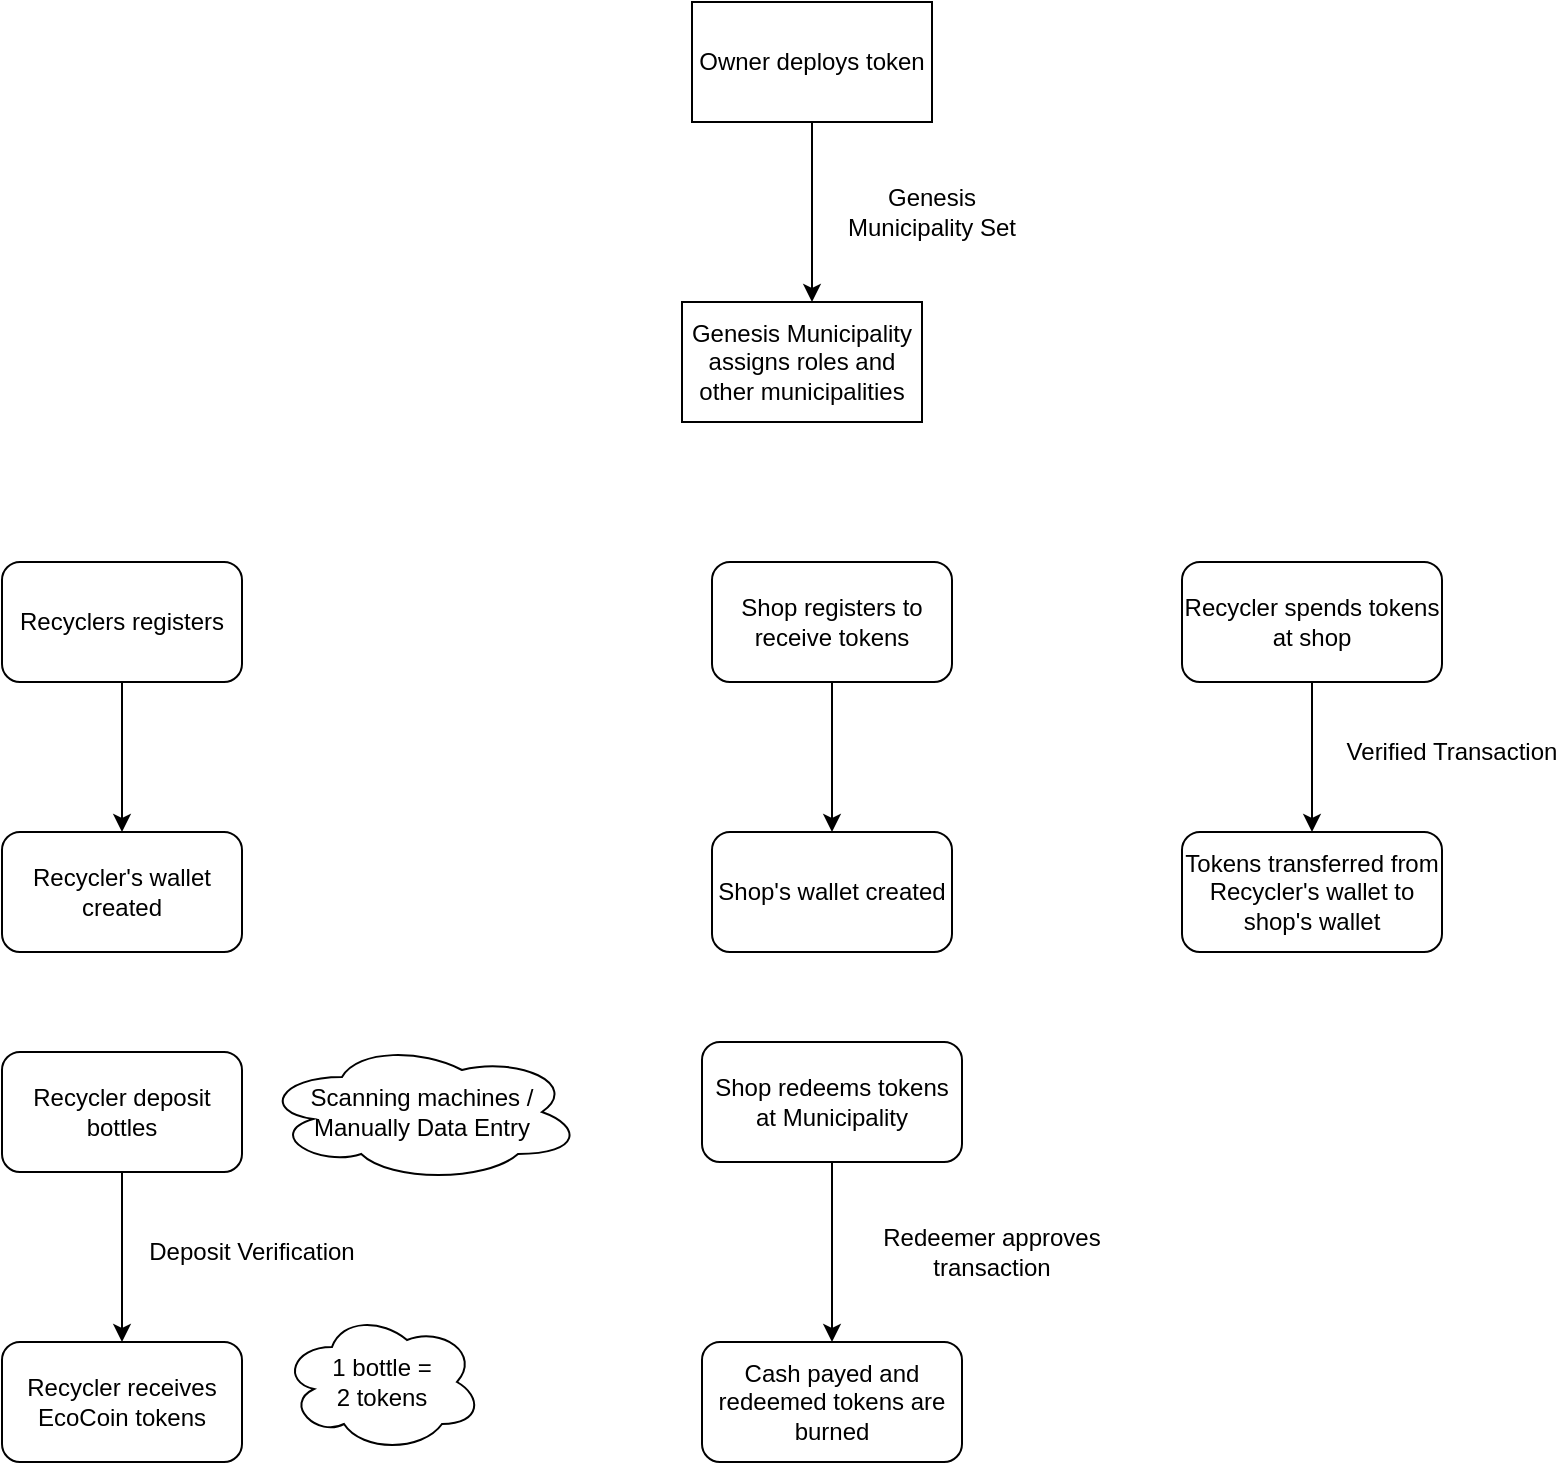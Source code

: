 <mxfile>
    <diagram id="LXXolyaRc9GEFiz_JLzD" name="Page-1">
        <mxGraphModel dx="892" dy="1685" grid="1" gridSize="10" guides="1" tooltips="1" connect="1" arrows="1" fold="1" page="1" pageScale="1" pageWidth="850" pageHeight="1100" math="0" shadow="0">
            <root>
                <mxCell id="0"/>
                <mxCell id="1" parent="0"/>
                <mxCell id="4" style="edgeStyle=orthogonalEdgeStyle;rounded=0;orthogonalLoop=1;jettySize=auto;html=1;" parent="1" source="2" target="3" edge="1">
                    <mxGeometry relative="1" as="geometry"/>
                </mxCell>
                <mxCell id="2" value="Recycler deposit bottles" style="rounded=1;whiteSpace=wrap;html=1;" parent="1" vertex="1">
                    <mxGeometry x="50" y="265" width="120" height="60" as="geometry"/>
                </mxCell>
                <mxCell id="3" value="Recycler receives EcoCoin tokens" style="rounded=1;whiteSpace=wrap;html=1;" parent="1" vertex="1">
                    <mxGeometry x="50" y="410" width="120" height="60" as="geometry"/>
                </mxCell>
                <mxCell id="9" value="Scanning machines / Manually Data Entry" style="ellipse;shape=cloud;whiteSpace=wrap;html=1;" parent="1" vertex="1">
                    <mxGeometry x="180" y="260" width="160" height="70" as="geometry"/>
                </mxCell>
                <mxCell id="53" style="edgeStyle=none;html=1;entryX=0.5;entryY=0;entryDx=0;entryDy=0;" parent="1" source="11" target="52" edge="1">
                    <mxGeometry relative="1" as="geometry"/>
                </mxCell>
                <mxCell id="11" value="Recycler spends tokens at shop" style="rounded=1;whiteSpace=wrap;html=1;" parent="1" vertex="1">
                    <mxGeometry x="640" y="20" width="130" height="60" as="geometry"/>
                </mxCell>
                <mxCell id="61" style="edgeStyle=none;html=1;entryX=0.5;entryY=0;entryDx=0;entryDy=0;" parent="1" source="13" target="60" edge="1">
                    <mxGeometry relative="1" as="geometry"/>
                </mxCell>
                <mxCell id="13" value="Shop registers to receive tokens" style="rounded=1;whiteSpace=wrap;html=1;" parent="1" vertex="1">
                    <mxGeometry x="405" y="20" width="120" height="60" as="geometry"/>
                </mxCell>
                <mxCell id="34" style="edgeStyle=none;html=1;" parent="1" source="22" edge="1">
                    <mxGeometry relative="1" as="geometry">
                        <mxPoint x="465" y="410" as="targetPoint"/>
                    </mxGeometry>
                </mxCell>
                <mxCell id="22" value="Shop redeems tokens at Municipality" style="whiteSpace=wrap;html=1;rounded=1;" parent="1" vertex="1">
                    <mxGeometry x="400" y="260" width="130" height="60" as="geometry"/>
                </mxCell>
                <mxCell id="50" value="1 bottle = &lt;br&gt;2 tokens" style="ellipse;shape=cloud;whiteSpace=wrap;html=1;" parent="1" vertex="1">
                    <mxGeometry x="190" y="395" width="100" height="70" as="geometry"/>
                </mxCell>
                <mxCell id="51" value="Deposit Verification" style="text;html=1;strokeColor=none;fillColor=none;align=center;verticalAlign=middle;whiteSpace=wrap;rounded=0;" parent="1" vertex="1">
                    <mxGeometry x="120" y="350" width="110" height="30" as="geometry"/>
                </mxCell>
                <mxCell id="52" value="Tokens transferred from Recycler's wallet to shop's wallet" style="whiteSpace=wrap;html=1;rounded=1;" parent="1" vertex="1">
                    <mxGeometry x="640" y="155" width="130" height="60" as="geometry"/>
                </mxCell>
                <mxCell id="54" value="Verified Transaction" style="text;html=1;strokeColor=none;fillColor=none;align=center;verticalAlign=middle;whiteSpace=wrap;rounded=0;" parent="1" vertex="1">
                    <mxGeometry x="720" y="100" width="110" height="30" as="geometry"/>
                </mxCell>
                <mxCell id="59" value="" style="edgeStyle=none;html=1;" parent="1" source="55" target="58" edge="1">
                    <mxGeometry relative="1" as="geometry"/>
                </mxCell>
                <mxCell id="55" value="Recyclers registers" style="rounded=1;whiteSpace=wrap;html=1;" parent="1" vertex="1">
                    <mxGeometry x="50" y="20" width="120" height="60" as="geometry"/>
                </mxCell>
                <mxCell id="58" value="Recycler's wallet created" style="whiteSpace=wrap;html=1;rounded=1;" parent="1" vertex="1">
                    <mxGeometry x="50" y="155" width="120" height="60" as="geometry"/>
                </mxCell>
                <mxCell id="60" value="Shop's wallet created" style="whiteSpace=wrap;html=1;rounded=1;" parent="1" vertex="1">
                    <mxGeometry x="405" y="155" width="120" height="60" as="geometry"/>
                </mxCell>
                <mxCell id="62" value="Redeemer approves transaction" style="text;html=1;strokeColor=none;fillColor=none;align=center;verticalAlign=middle;whiteSpace=wrap;rounded=0;" parent="1" vertex="1">
                    <mxGeometry x="475" y="350" width="140" height="30" as="geometry"/>
                </mxCell>
                <mxCell id="63" value="Cash payed and redeemed tokens are burned" style="whiteSpace=wrap;html=1;rounded=1;" parent="1" vertex="1">
                    <mxGeometry x="400" y="410" width="130" height="60" as="geometry"/>
                </mxCell>
                <mxCell id="65" style="edgeStyle=none;html=1;" edge="1" parent="1" source="64">
                    <mxGeometry relative="1" as="geometry">
                        <mxPoint x="455" y="-110" as="targetPoint"/>
                    </mxGeometry>
                </mxCell>
                <mxCell id="64" value="Owner deploys token" style="rounded=0;whiteSpace=wrap;html=1;" vertex="1" parent="1">
                    <mxGeometry x="395" y="-260" width="120" height="60" as="geometry"/>
                </mxCell>
                <mxCell id="66" value="Genesis Municipality Set" style="text;html=1;strokeColor=none;fillColor=none;align=center;verticalAlign=middle;whiteSpace=wrap;rounded=0;" vertex="1" parent="1">
                    <mxGeometry x="460" y="-170" width="110" height="30" as="geometry"/>
                </mxCell>
                <mxCell id="67" value="Genesis Municipality assigns roles and other municipalities" style="rounded=0;whiteSpace=wrap;html=1;" vertex="1" parent="1">
                    <mxGeometry x="390" y="-110" width="120" height="60" as="geometry"/>
                </mxCell>
            </root>
        </mxGraphModel>
    </diagram>
</mxfile>